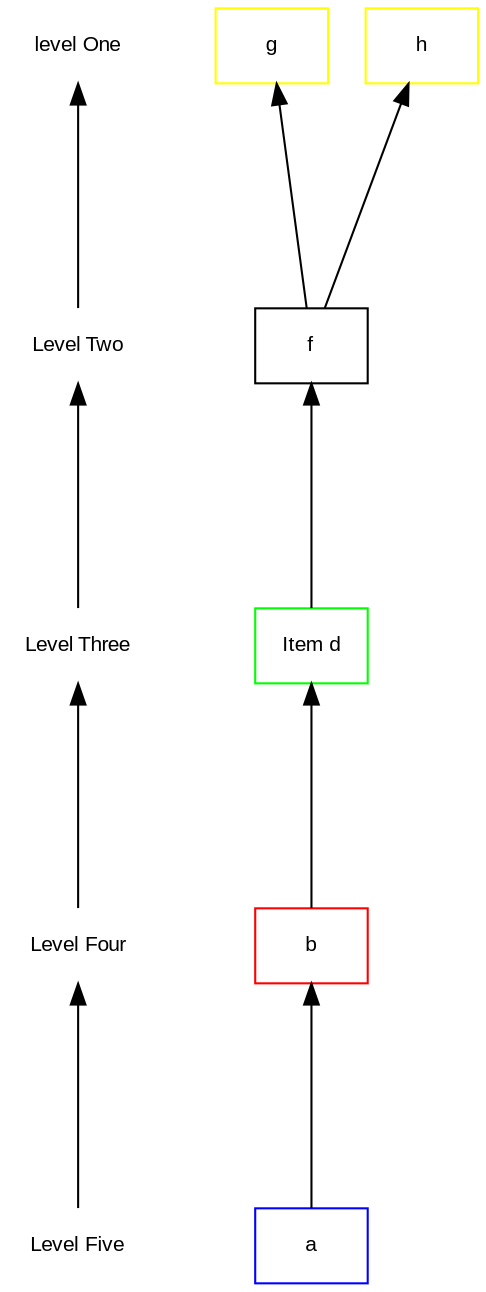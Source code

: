 //Header
digraph G {
node [shape=box,fontname="Arial",fontsize="10"];
edge [fontname="Arial",fontsize="8"];
ranksep=1.5;
rankdir=BT;
concentrate=true;

//Ranking Enumeration
node [shape=plaintext,fontname="Arial",fontsize="10"];
{ "Level Five" -> "Level Four" -> "Level Three" -> "Level Two" -> "level One" }

//Declarations
Item_d [label="Item d" shape=ELLIPSE color="GREEN"];
a [label="a" shape=ELLIPSE color="BLUE"];
b [label="b" shape=RECTANGLE color="RED"];
f [label="f" shape=TRIANGLE color="BLACK"];
g [label="g" shape=HEXAGON color="YELLOW"];
h [label="h" shape=HEXAGON color="YELLOW"];


//Ranking groupings
{ rank = same; "Level Five"; "a"; }
{ rank = same; "Level Four"; "b"; }
{ rank = same; "Level Three"; "Item_d"; }
{ rank = same; "Level Two"; "f"; }
{ rank = same; "level One"; "g"; "h"; }


//Dependencies
Item_d -> f;
a -> b;
b -> Item_d;
f -> g;
f -> h;


}
